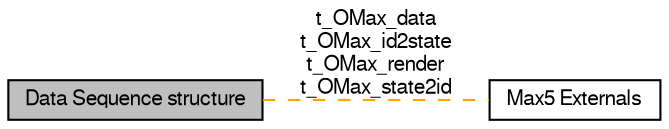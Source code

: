 digraph structs
{
  bgcolor="transparent";
  edge [fontname="FreeSans",fontsize="10",labelfontname="FreeSans",labelfontsize="10"];
  node [fontname="FreeSans",fontsize="10",shape=record];
  rankdir=LR;
  Node0 [label="Data Sequence structure",height=0.2,width=0.4,color="black", fillcolor="grey75", style="filled" fontcolor="black"];
  Node1 [label="Max5 Externals",height=0.2,width=0.4,color="black",URL="$group__externals.html"];
  Node0->Node1 [shape=plaintext, label="t_OMax_data\nt_OMax_id2state\nt_OMax_render\nt_OMax_state2id", color="orange", dir="none", style="dashed"];
}
